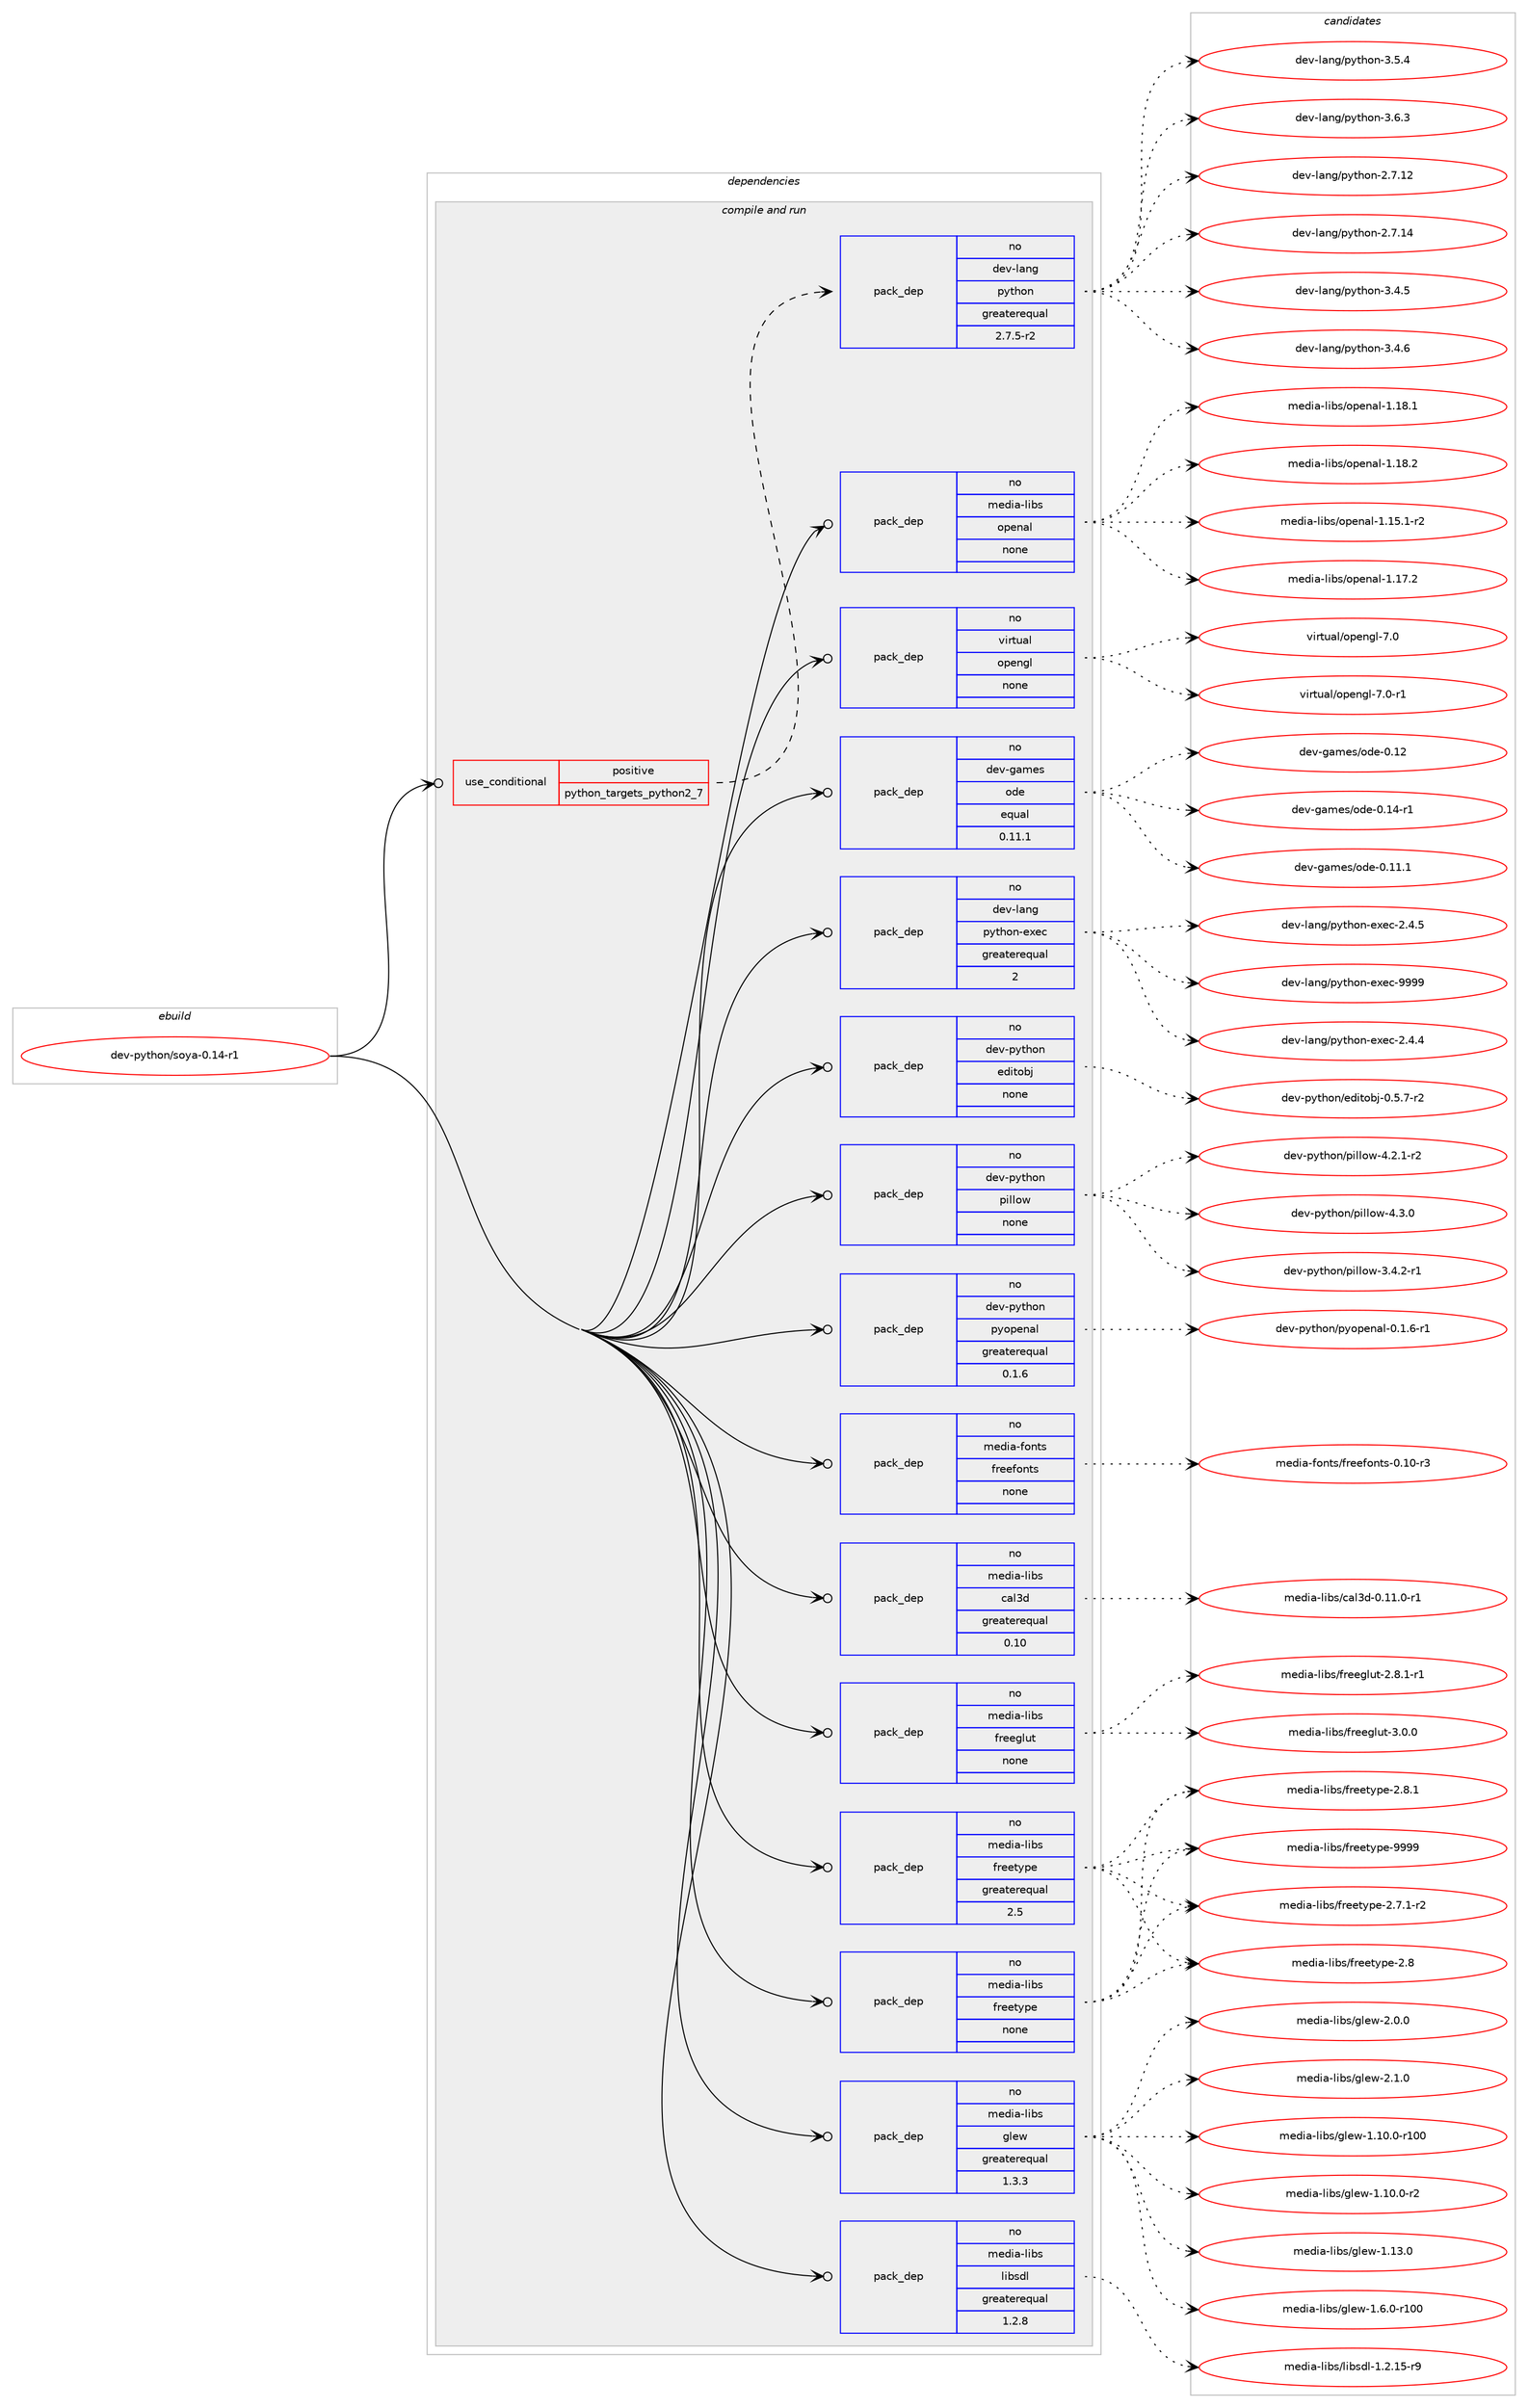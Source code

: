digraph prolog {

# *************
# Graph options
# *************

newrank=true;
concentrate=true;
compound=true;
graph [rankdir=LR,fontname=Helvetica,fontsize=10,ranksep=1.5];#, ranksep=2.5, nodesep=0.2];
edge  [arrowhead=vee];
node  [fontname=Helvetica,fontsize=10];

# **********
# The ebuild
# **********

subgraph cluster_leftcol {
color=gray;
rank=same;
label=<<i>ebuild</i>>;
id [label="dev-python/soya-0.14-r1", color=red, width=4, href="../dev-python/soya-0.14-r1.svg"];
}

# ****************
# The dependencies
# ****************

subgraph cluster_midcol {
color=gray;
label=<<i>dependencies</i>>;
subgraph cluster_compile {
fillcolor="#eeeeee";
style=filled;
label=<<i>compile</i>>;
}
subgraph cluster_compileandrun {
fillcolor="#eeeeee";
style=filled;
label=<<i>compile and run</i>>;
subgraph cond41848 {
dependency187790 [label=<<TABLE BORDER="0" CELLBORDER="1" CELLSPACING="0" CELLPADDING="4"><TR><TD ROWSPAN="3" CELLPADDING="10">use_conditional</TD></TR><TR><TD>positive</TD></TR><TR><TD>python_targets_python2_7</TD></TR></TABLE>>, shape=none, color=red];
subgraph pack141987 {
dependency187791 [label=<<TABLE BORDER="0" CELLBORDER="1" CELLSPACING="0" CELLPADDING="4" WIDTH="220"><TR><TD ROWSPAN="6" CELLPADDING="30">pack_dep</TD></TR><TR><TD WIDTH="110">no</TD></TR><TR><TD>dev-lang</TD></TR><TR><TD>python</TD></TR><TR><TD>greaterequal</TD></TR><TR><TD>2.7.5-r2</TD></TR></TABLE>>, shape=none, color=blue];
}
dependency187790:e -> dependency187791:w [weight=20,style="dashed",arrowhead="vee"];
}
id:e -> dependency187790:w [weight=20,style="solid",arrowhead="odotvee"];
subgraph pack141988 {
dependency187792 [label=<<TABLE BORDER="0" CELLBORDER="1" CELLSPACING="0" CELLPADDING="4" WIDTH="220"><TR><TD ROWSPAN="6" CELLPADDING="30">pack_dep</TD></TR><TR><TD WIDTH="110">no</TD></TR><TR><TD>dev-games</TD></TR><TR><TD>ode</TD></TR><TR><TD>equal</TD></TR><TR><TD>0.11.1</TD></TR></TABLE>>, shape=none, color=blue];
}
id:e -> dependency187792:w [weight=20,style="solid",arrowhead="odotvee"];
subgraph pack141989 {
dependency187793 [label=<<TABLE BORDER="0" CELLBORDER="1" CELLSPACING="0" CELLPADDING="4" WIDTH="220"><TR><TD ROWSPAN="6" CELLPADDING="30">pack_dep</TD></TR><TR><TD WIDTH="110">no</TD></TR><TR><TD>dev-lang</TD></TR><TR><TD>python-exec</TD></TR><TR><TD>greaterequal</TD></TR><TR><TD>2</TD></TR></TABLE>>, shape=none, color=blue];
}
id:e -> dependency187793:w [weight=20,style="solid",arrowhead="odotvee"];
subgraph pack141990 {
dependency187794 [label=<<TABLE BORDER="0" CELLBORDER="1" CELLSPACING="0" CELLPADDING="4" WIDTH="220"><TR><TD ROWSPAN="6" CELLPADDING="30">pack_dep</TD></TR><TR><TD WIDTH="110">no</TD></TR><TR><TD>dev-python</TD></TR><TR><TD>editobj</TD></TR><TR><TD>none</TD></TR><TR><TD></TD></TR></TABLE>>, shape=none, color=blue];
}
id:e -> dependency187794:w [weight=20,style="solid",arrowhead="odotvee"];
subgraph pack141991 {
dependency187795 [label=<<TABLE BORDER="0" CELLBORDER="1" CELLSPACING="0" CELLPADDING="4" WIDTH="220"><TR><TD ROWSPAN="6" CELLPADDING="30">pack_dep</TD></TR><TR><TD WIDTH="110">no</TD></TR><TR><TD>dev-python</TD></TR><TR><TD>pillow</TD></TR><TR><TD>none</TD></TR><TR><TD></TD></TR></TABLE>>, shape=none, color=blue];
}
id:e -> dependency187795:w [weight=20,style="solid",arrowhead="odotvee"];
subgraph pack141992 {
dependency187796 [label=<<TABLE BORDER="0" CELLBORDER="1" CELLSPACING="0" CELLPADDING="4" WIDTH="220"><TR><TD ROWSPAN="6" CELLPADDING="30">pack_dep</TD></TR><TR><TD WIDTH="110">no</TD></TR><TR><TD>dev-python</TD></TR><TR><TD>pyopenal</TD></TR><TR><TD>greaterequal</TD></TR><TR><TD>0.1.6</TD></TR></TABLE>>, shape=none, color=blue];
}
id:e -> dependency187796:w [weight=20,style="solid",arrowhead="odotvee"];
subgraph pack141993 {
dependency187797 [label=<<TABLE BORDER="0" CELLBORDER="1" CELLSPACING="0" CELLPADDING="4" WIDTH="220"><TR><TD ROWSPAN="6" CELLPADDING="30">pack_dep</TD></TR><TR><TD WIDTH="110">no</TD></TR><TR><TD>media-fonts</TD></TR><TR><TD>freefonts</TD></TR><TR><TD>none</TD></TR><TR><TD></TD></TR></TABLE>>, shape=none, color=blue];
}
id:e -> dependency187797:w [weight=20,style="solid",arrowhead="odotvee"];
subgraph pack141994 {
dependency187798 [label=<<TABLE BORDER="0" CELLBORDER="1" CELLSPACING="0" CELLPADDING="4" WIDTH="220"><TR><TD ROWSPAN="6" CELLPADDING="30">pack_dep</TD></TR><TR><TD WIDTH="110">no</TD></TR><TR><TD>media-libs</TD></TR><TR><TD>cal3d</TD></TR><TR><TD>greaterequal</TD></TR><TR><TD>0.10</TD></TR></TABLE>>, shape=none, color=blue];
}
id:e -> dependency187798:w [weight=20,style="solid",arrowhead="odotvee"];
subgraph pack141995 {
dependency187799 [label=<<TABLE BORDER="0" CELLBORDER="1" CELLSPACING="0" CELLPADDING="4" WIDTH="220"><TR><TD ROWSPAN="6" CELLPADDING="30">pack_dep</TD></TR><TR><TD WIDTH="110">no</TD></TR><TR><TD>media-libs</TD></TR><TR><TD>freeglut</TD></TR><TR><TD>none</TD></TR><TR><TD></TD></TR></TABLE>>, shape=none, color=blue];
}
id:e -> dependency187799:w [weight=20,style="solid",arrowhead="odotvee"];
subgraph pack141996 {
dependency187800 [label=<<TABLE BORDER="0" CELLBORDER="1" CELLSPACING="0" CELLPADDING="4" WIDTH="220"><TR><TD ROWSPAN="6" CELLPADDING="30">pack_dep</TD></TR><TR><TD WIDTH="110">no</TD></TR><TR><TD>media-libs</TD></TR><TR><TD>freetype</TD></TR><TR><TD>greaterequal</TD></TR><TR><TD>2.5</TD></TR></TABLE>>, shape=none, color=blue];
}
id:e -> dependency187800:w [weight=20,style="solid",arrowhead="odotvee"];
subgraph pack141997 {
dependency187801 [label=<<TABLE BORDER="0" CELLBORDER="1" CELLSPACING="0" CELLPADDING="4" WIDTH="220"><TR><TD ROWSPAN="6" CELLPADDING="30">pack_dep</TD></TR><TR><TD WIDTH="110">no</TD></TR><TR><TD>media-libs</TD></TR><TR><TD>freetype</TD></TR><TR><TD>none</TD></TR><TR><TD></TD></TR></TABLE>>, shape=none, color=blue];
}
id:e -> dependency187801:w [weight=20,style="solid",arrowhead="odotvee"];
subgraph pack141998 {
dependency187802 [label=<<TABLE BORDER="0" CELLBORDER="1" CELLSPACING="0" CELLPADDING="4" WIDTH="220"><TR><TD ROWSPAN="6" CELLPADDING="30">pack_dep</TD></TR><TR><TD WIDTH="110">no</TD></TR><TR><TD>media-libs</TD></TR><TR><TD>glew</TD></TR><TR><TD>greaterequal</TD></TR><TR><TD>1.3.3</TD></TR></TABLE>>, shape=none, color=blue];
}
id:e -> dependency187802:w [weight=20,style="solid",arrowhead="odotvee"];
subgraph pack141999 {
dependency187803 [label=<<TABLE BORDER="0" CELLBORDER="1" CELLSPACING="0" CELLPADDING="4" WIDTH="220"><TR><TD ROWSPAN="6" CELLPADDING="30">pack_dep</TD></TR><TR><TD WIDTH="110">no</TD></TR><TR><TD>media-libs</TD></TR><TR><TD>libsdl</TD></TR><TR><TD>greaterequal</TD></TR><TR><TD>1.2.8</TD></TR></TABLE>>, shape=none, color=blue];
}
id:e -> dependency187803:w [weight=20,style="solid",arrowhead="odotvee"];
subgraph pack142000 {
dependency187804 [label=<<TABLE BORDER="0" CELLBORDER="1" CELLSPACING="0" CELLPADDING="4" WIDTH="220"><TR><TD ROWSPAN="6" CELLPADDING="30">pack_dep</TD></TR><TR><TD WIDTH="110">no</TD></TR><TR><TD>media-libs</TD></TR><TR><TD>openal</TD></TR><TR><TD>none</TD></TR><TR><TD></TD></TR></TABLE>>, shape=none, color=blue];
}
id:e -> dependency187804:w [weight=20,style="solid",arrowhead="odotvee"];
subgraph pack142001 {
dependency187805 [label=<<TABLE BORDER="0" CELLBORDER="1" CELLSPACING="0" CELLPADDING="4" WIDTH="220"><TR><TD ROWSPAN="6" CELLPADDING="30">pack_dep</TD></TR><TR><TD WIDTH="110">no</TD></TR><TR><TD>virtual</TD></TR><TR><TD>opengl</TD></TR><TR><TD>none</TD></TR><TR><TD></TD></TR></TABLE>>, shape=none, color=blue];
}
id:e -> dependency187805:w [weight=20,style="solid",arrowhead="odotvee"];
}
subgraph cluster_run {
fillcolor="#eeeeee";
style=filled;
label=<<i>run</i>>;
}
}

# **************
# The candidates
# **************

subgraph cluster_choices {
rank=same;
color=gray;
label=<<i>candidates</i>>;

subgraph choice141987 {
color=black;
nodesep=1;
choice10010111845108971101034711212111610411111045504655464950 [label="dev-lang/python-2.7.12", color=red, width=4,href="../dev-lang/python-2.7.12.svg"];
choice10010111845108971101034711212111610411111045504655464952 [label="dev-lang/python-2.7.14", color=red, width=4,href="../dev-lang/python-2.7.14.svg"];
choice100101118451089711010347112121116104111110455146524653 [label="dev-lang/python-3.4.5", color=red, width=4,href="../dev-lang/python-3.4.5.svg"];
choice100101118451089711010347112121116104111110455146524654 [label="dev-lang/python-3.4.6", color=red, width=4,href="../dev-lang/python-3.4.6.svg"];
choice100101118451089711010347112121116104111110455146534652 [label="dev-lang/python-3.5.4", color=red, width=4,href="../dev-lang/python-3.5.4.svg"];
choice100101118451089711010347112121116104111110455146544651 [label="dev-lang/python-3.6.3", color=red, width=4,href="../dev-lang/python-3.6.3.svg"];
dependency187791:e -> choice10010111845108971101034711212111610411111045504655464950:w [style=dotted,weight="100"];
dependency187791:e -> choice10010111845108971101034711212111610411111045504655464952:w [style=dotted,weight="100"];
dependency187791:e -> choice100101118451089711010347112121116104111110455146524653:w [style=dotted,weight="100"];
dependency187791:e -> choice100101118451089711010347112121116104111110455146524654:w [style=dotted,weight="100"];
dependency187791:e -> choice100101118451089711010347112121116104111110455146534652:w [style=dotted,weight="100"];
dependency187791:e -> choice100101118451089711010347112121116104111110455146544651:w [style=dotted,weight="100"];
}
subgraph choice141988 {
color=black;
nodesep=1;
choice10010111845103971091011154711110010145484649494649 [label="dev-games/ode-0.11.1", color=red, width=4,href="../dev-games/ode-0.11.1.svg"];
choice1001011184510397109101115471111001014548464950 [label="dev-games/ode-0.12", color=red, width=4,href="../dev-games/ode-0.12.svg"];
choice10010111845103971091011154711110010145484649524511449 [label="dev-games/ode-0.14-r1", color=red, width=4,href="../dev-games/ode-0.14-r1.svg"];
dependency187792:e -> choice10010111845103971091011154711110010145484649494649:w [style=dotted,weight="100"];
dependency187792:e -> choice1001011184510397109101115471111001014548464950:w [style=dotted,weight="100"];
dependency187792:e -> choice10010111845103971091011154711110010145484649524511449:w [style=dotted,weight="100"];
}
subgraph choice141989 {
color=black;
nodesep=1;
choice1001011184510897110103471121211161041111104510112010199455046524652 [label="dev-lang/python-exec-2.4.4", color=red, width=4,href="../dev-lang/python-exec-2.4.4.svg"];
choice1001011184510897110103471121211161041111104510112010199455046524653 [label="dev-lang/python-exec-2.4.5", color=red, width=4,href="../dev-lang/python-exec-2.4.5.svg"];
choice10010111845108971101034711212111610411111045101120101994557575757 [label="dev-lang/python-exec-9999", color=red, width=4,href="../dev-lang/python-exec-9999.svg"];
dependency187793:e -> choice1001011184510897110103471121211161041111104510112010199455046524652:w [style=dotted,weight="100"];
dependency187793:e -> choice1001011184510897110103471121211161041111104510112010199455046524653:w [style=dotted,weight="100"];
dependency187793:e -> choice10010111845108971101034711212111610411111045101120101994557575757:w [style=dotted,weight="100"];
}
subgraph choice141990 {
color=black;
nodesep=1;
choice1001011184511212111610411111047101100105116111981064548465346554511450 [label="dev-python/editobj-0.5.7-r2", color=red, width=4,href="../dev-python/editobj-0.5.7-r2.svg"];
dependency187794:e -> choice1001011184511212111610411111047101100105116111981064548465346554511450:w [style=dotted,weight="100"];
}
subgraph choice141991 {
color=black;
nodesep=1;
choice10010111845112121116104111110471121051081081111194551465246504511449 [label="dev-python/pillow-3.4.2-r1", color=red, width=4,href="../dev-python/pillow-3.4.2-r1.svg"];
choice10010111845112121116104111110471121051081081111194552465046494511450 [label="dev-python/pillow-4.2.1-r2", color=red, width=4,href="../dev-python/pillow-4.2.1-r2.svg"];
choice1001011184511212111610411111047112105108108111119455246514648 [label="dev-python/pillow-4.3.0", color=red, width=4,href="../dev-python/pillow-4.3.0.svg"];
dependency187795:e -> choice10010111845112121116104111110471121051081081111194551465246504511449:w [style=dotted,weight="100"];
dependency187795:e -> choice10010111845112121116104111110471121051081081111194552465046494511450:w [style=dotted,weight="100"];
dependency187795:e -> choice1001011184511212111610411111047112105108108111119455246514648:w [style=dotted,weight="100"];
}
subgraph choice141992 {
color=black;
nodesep=1;
choice1001011184511212111610411111047112121111112101110971084548464946544511449 [label="dev-python/pyopenal-0.1.6-r1", color=red, width=4,href="../dev-python/pyopenal-0.1.6-r1.svg"];
dependency187796:e -> choice1001011184511212111610411111047112121111112101110971084548464946544511449:w [style=dotted,weight="100"];
}
subgraph choice141993 {
color=black;
nodesep=1;
choice10910110010597451021111101161154710211410110110211111011611545484649484511451 [label="media-fonts/freefonts-0.10-r3", color=red, width=4,href="../media-fonts/freefonts-0.10-r3.svg"];
dependency187797:e -> choice10910110010597451021111101161154710211410110110211111011611545484649484511451:w [style=dotted,weight="100"];
}
subgraph choice141994 {
color=black;
nodesep=1;
choice10910110010597451081059811547999710851100454846494946484511449 [label="media-libs/cal3d-0.11.0-r1", color=red, width=4,href="../media-libs/cal3d-0.11.0-r1.svg"];
dependency187798:e -> choice10910110010597451081059811547999710851100454846494946484511449:w [style=dotted,weight="100"];
}
subgraph choice141995 {
color=black;
nodesep=1;
choice109101100105974510810598115471021141011011031081171164550465646494511449 [label="media-libs/freeglut-2.8.1-r1", color=red, width=4,href="../media-libs/freeglut-2.8.1-r1.svg"];
choice10910110010597451081059811547102114101101103108117116455146484648 [label="media-libs/freeglut-3.0.0", color=red, width=4,href="../media-libs/freeglut-3.0.0.svg"];
dependency187799:e -> choice109101100105974510810598115471021141011011031081171164550465646494511449:w [style=dotted,weight="100"];
dependency187799:e -> choice10910110010597451081059811547102114101101103108117116455146484648:w [style=dotted,weight="100"];
}
subgraph choice141996 {
color=black;
nodesep=1;
choice109101100105974510810598115471021141011011161211121014550465546494511450 [label="media-libs/freetype-2.7.1-r2", color=red, width=4,href="../media-libs/freetype-2.7.1-r2.svg"];
choice1091011001059745108105981154710211410110111612111210145504656 [label="media-libs/freetype-2.8", color=red, width=4,href="../media-libs/freetype-2.8.svg"];
choice10910110010597451081059811547102114101101116121112101455046564649 [label="media-libs/freetype-2.8.1", color=red, width=4,href="../media-libs/freetype-2.8.1.svg"];
choice109101100105974510810598115471021141011011161211121014557575757 [label="media-libs/freetype-9999", color=red, width=4,href="../media-libs/freetype-9999.svg"];
dependency187800:e -> choice109101100105974510810598115471021141011011161211121014550465546494511450:w [style=dotted,weight="100"];
dependency187800:e -> choice1091011001059745108105981154710211410110111612111210145504656:w [style=dotted,weight="100"];
dependency187800:e -> choice10910110010597451081059811547102114101101116121112101455046564649:w [style=dotted,weight="100"];
dependency187800:e -> choice109101100105974510810598115471021141011011161211121014557575757:w [style=dotted,weight="100"];
}
subgraph choice141997 {
color=black;
nodesep=1;
choice109101100105974510810598115471021141011011161211121014550465546494511450 [label="media-libs/freetype-2.7.1-r2", color=red, width=4,href="../media-libs/freetype-2.7.1-r2.svg"];
choice1091011001059745108105981154710211410110111612111210145504656 [label="media-libs/freetype-2.8", color=red, width=4,href="../media-libs/freetype-2.8.svg"];
choice10910110010597451081059811547102114101101116121112101455046564649 [label="media-libs/freetype-2.8.1", color=red, width=4,href="../media-libs/freetype-2.8.1.svg"];
choice109101100105974510810598115471021141011011161211121014557575757 [label="media-libs/freetype-9999", color=red, width=4,href="../media-libs/freetype-9999.svg"];
dependency187801:e -> choice109101100105974510810598115471021141011011161211121014550465546494511450:w [style=dotted,weight="100"];
dependency187801:e -> choice1091011001059745108105981154710211410110111612111210145504656:w [style=dotted,weight="100"];
dependency187801:e -> choice10910110010597451081059811547102114101101116121112101455046564649:w [style=dotted,weight="100"];
dependency187801:e -> choice109101100105974510810598115471021141011011161211121014557575757:w [style=dotted,weight="100"];
}
subgraph choice141998 {
color=black;
nodesep=1;
choice109101100105974510810598115471031081011194549464948464845114494848 [label="media-libs/glew-1.10.0-r100", color=red, width=4,href="../media-libs/glew-1.10.0-r100.svg"];
choice10910110010597451081059811547103108101119454946494846484511450 [label="media-libs/glew-1.10.0-r2", color=red, width=4,href="../media-libs/glew-1.10.0-r2.svg"];
choice1091011001059745108105981154710310810111945494649514648 [label="media-libs/glew-1.13.0", color=red, width=4,href="../media-libs/glew-1.13.0.svg"];
choice1091011001059745108105981154710310810111945494654464845114494848 [label="media-libs/glew-1.6.0-r100", color=red, width=4,href="../media-libs/glew-1.6.0-r100.svg"];
choice10910110010597451081059811547103108101119455046484648 [label="media-libs/glew-2.0.0", color=red, width=4,href="../media-libs/glew-2.0.0.svg"];
choice10910110010597451081059811547103108101119455046494648 [label="media-libs/glew-2.1.0", color=red, width=4,href="../media-libs/glew-2.1.0.svg"];
dependency187802:e -> choice109101100105974510810598115471031081011194549464948464845114494848:w [style=dotted,weight="100"];
dependency187802:e -> choice10910110010597451081059811547103108101119454946494846484511450:w [style=dotted,weight="100"];
dependency187802:e -> choice1091011001059745108105981154710310810111945494649514648:w [style=dotted,weight="100"];
dependency187802:e -> choice1091011001059745108105981154710310810111945494654464845114494848:w [style=dotted,weight="100"];
dependency187802:e -> choice10910110010597451081059811547103108101119455046484648:w [style=dotted,weight="100"];
dependency187802:e -> choice10910110010597451081059811547103108101119455046494648:w [style=dotted,weight="100"];
}
subgraph choice141999 {
color=black;
nodesep=1;
choice1091011001059745108105981154710810598115100108454946504649534511457 [label="media-libs/libsdl-1.2.15-r9", color=red, width=4,href="../media-libs/libsdl-1.2.15-r9.svg"];
dependency187803:e -> choice1091011001059745108105981154710810598115100108454946504649534511457:w [style=dotted,weight="100"];
}
subgraph choice142000 {
color=black;
nodesep=1;
choice1091011001059745108105981154711111210111097108454946495346494511450 [label="media-libs/openal-1.15.1-r2", color=red, width=4,href="../media-libs/openal-1.15.1-r2.svg"];
choice109101100105974510810598115471111121011109710845494649554650 [label="media-libs/openal-1.17.2", color=red, width=4,href="../media-libs/openal-1.17.2.svg"];
choice109101100105974510810598115471111121011109710845494649564649 [label="media-libs/openal-1.18.1", color=red, width=4,href="../media-libs/openal-1.18.1.svg"];
choice109101100105974510810598115471111121011109710845494649564650 [label="media-libs/openal-1.18.2", color=red, width=4,href="../media-libs/openal-1.18.2.svg"];
dependency187804:e -> choice1091011001059745108105981154711111210111097108454946495346494511450:w [style=dotted,weight="100"];
dependency187804:e -> choice109101100105974510810598115471111121011109710845494649554650:w [style=dotted,weight="100"];
dependency187804:e -> choice109101100105974510810598115471111121011109710845494649564649:w [style=dotted,weight="100"];
dependency187804:e -> choice109101100105974510810598115471111121011109710845494649564650:w [style=dotted,weight="100"];
}
subgraph choice142001 {
color=black;
nodesep=1;
choice118105114116117971084711111210111010310845554648 [label="virtual/opengl-7.0", color=red, width=4,href="../virtual/opengl-7.0.svg"];
choice1181051141161179710847111112101110103108455546484511449 [label="virtual/opengl-7.0-r1", color=red, width=4,href="../virtual/opengl-7.0-r1.svg"];
dependency187805:e -> choice118105114116117971084711111210111010310845554648:w [style=dotted,weight="100"];
dependency187805:e -> choice1181051141161179710847111112101110103108455546484511449:w [style=dotted,weight="100"];
}
}

}
